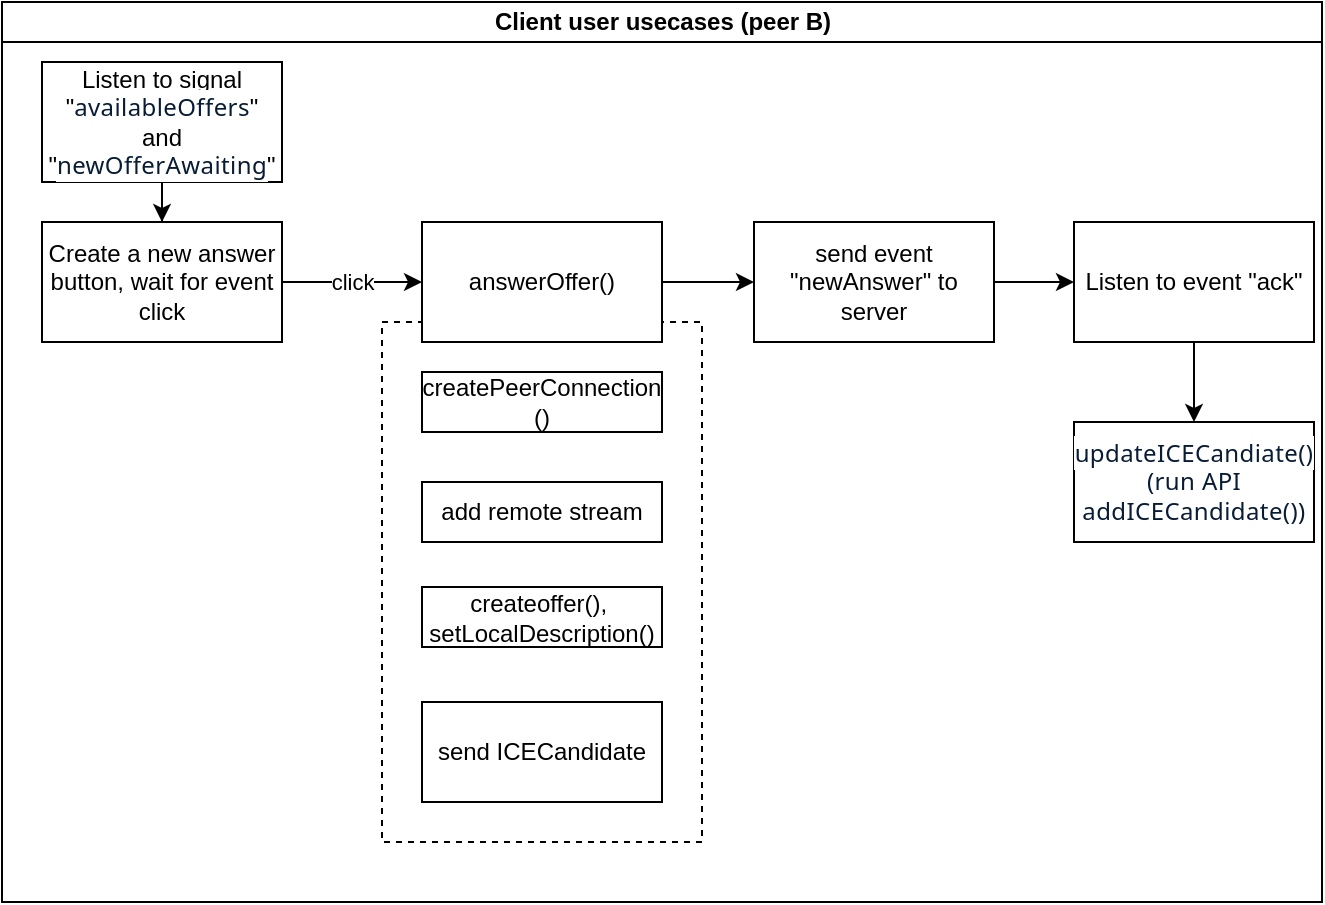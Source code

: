 <mxfile version="24.0.4" type="device">
  <diagram id="prtHgNgQTEPvFCAcTncT" name="Page-1">
    <mxGraphModel dx="954" dy="624" grid="1" gridSize="10" guides="1" tooltips="1" connect="1" arrows="1" fold="1" page="1" pageScale="1" pageWidth="827" pageHeight="1169" math="0" shadow="0">
      <root>
        <mxCell id="0" />
        <mxCell id="1" parent="0" />
        <mxCell id="dNxyNK7c78bLwvsdeMH5-11" value="Client user usecases (peer B)" style="swimlane;html=1;startSize=20;horizontal=1;containerType=tree;glass=0;" parent="1" vertex="1">
          <mxGeometry x="84" y="70" width="660" height="450" as="geometry" />
        </mxCell>
        <mxCell id="y6h-mKg5Q5mGYMtxv3kg-7" value="" style="rounded=0;whiteSpace=wrap;html=1;dashed=1;" vertex="1" parent="dNxyNK7c78bLwvsdeMH5-11">
          <mxGeometry x="190" y="160" width="160" height="260" as="geometry" />
        </mxCell>
        <mxCell id="y6h-mKg5Q5mGYMtxv3kg-10" value="createPeerConnection&lt;div&gt;()&lt;/div&gt;" style="rounded=0;whiteSpace=wrap;html=1;" vertex="1" parent="dNxyNK7c78bLwvsdeMH5-11">
          <mxGeometry x="210" y="185" width="120" height="30" as="geometry" />
        </mxCell>
        <mxCell id="y6h-mKg5Q5mGYMtxv3kg-12" value="createoffer(),&amp;nbsp;&lt;br&gt;setLocalDescription()" style="rounded=0;whiteSpace=wrap;html=1;" vertex="1" parent="dNxyNK7c78bLwvsdeMH5-11">
          <mxGeometry x="210" y="292.5" width="120" height="30" as="geometry" />
        </mxCell>
        <mxCell id="OiZnXtct43Ue3zYjEDN8-23" style="edgeStyle=orthogonalEdgeStyle;rounded=0;orthogonalLoop=1;jettySize=auto;html=1;entryX=0.5;entryY=0;entryDx=0;entryDy=0;" parent="dNxyNK7c78bLwvsdeMH5-11" source="OiZnXtct43Ue3zYjEDN8-8" target="OiZnXtct43Ue3zYjEDN8-9" edge="1">
          <mxGeometry relative="1" as="geometry" />
        </mxCell>
        <mxCell id="OiZnXtct43Ue3zYjEDN8-8" value="&lt;font style=&quot;font-size: 12px;&quot;&gt;Listen to signal &quot;&lt;span style=&quot;color: rgb(8, 28, 54); font-family: SegoeuiPc, &amp;quot;Segoe UI&amp;quot;, &amp;quot;San Francisco&amp;quot;, &amp;quot;Helvetica Neue&amp;quot;, Helvetica, &amp;quot;Lucida Grande&amp;quot;, Roboto, Ubuntu, Tahoma, &amp;quot;Microsoft Sans Serif&amp;quot;, Arial, sans-serif; letter-spacing: 0.2px; text-align: start; white-space-collapse: preserve; background-color: rgb(255, 255, 255);&quot;&gt;availableOffers&lt;/span&gt;&lt;span style=&quot;background-color: initial;&quot;&gt;&quot;&lt;br&gt;and &quot;&lt;/span&gt;&lt;span style=&quot;color: rgb(8, 28, 54); font-family: SegoeuiPc, &amp;quot;Segoe UI&amp;quot;, &amp;quot;San Francisco&amp;quot;, &amp;quot;Helvetica Neue&amp;quot;, Helvetica, &amp;quot;Lucida Grande&amp;quot;, Roboto, Ubuntu, Tahoma, &amp;quot;Microsoft Sans Serif&amp;quot;, Arial, sans-serif; letter-spacing: 0.2px; text-align: start; white-space-collapse: preserve; background-color: rgb(255, 255, 255);&quot;&gt;newOfferAwaiting&lt;/span&gt;&lt;span style=&quot;background-color: initial;&quot;&gt;&quot;&lt;/span&gt;&lt;/font&gt;" style="rounded=0;whiteSpace=wrap;html=1;" parent="dNxyNK7c78bLwvsdeMH5-11" vertex="1">
          <mxGeometry x="20" y="30" width="120" height="60" as="geometry" />
        </mxCell>
        <mxCell id="y6h-mKg5Q5mGYMtxv3kg-6" value="click" style="edgeStyle=orthogonalEdgeStyle;rounded=0;orthogonalLoop=1;jettySize=auto;html=1;entryX=0;entryY=0.5;entryDx=0;entryDy=0;" edge="1" parent="dNxyNK7c78bLwvsdeMH5-11" source="OiZnXtct43Ue3zYjEDN8-9" target="y6h-mKg5Q5mGYMtxv3kg-5">
          <mxGeometry relative="1" as="geometry" />
        </mxCell>
        <mxCell id="OiZnXtct43Ue3zYjEDN8-9" value="Create a new answer button, wait for event click" style="rounded=0;whiteSpace=wrap;html=1;" parent="dNxyNK7c78bLwvsdeMH5-11" vertex="1">
          <mxGeometry x="20" y="110" width="120" height="60" as="geometry" />
        </mxCell>
        <mxCell id="y6h-mKg5Q5mGYMtxv3kg-19" style="edgeStyle=orthogonalEdgeStyle;rounded=0;orthogonalLoop=1;jettySize=auto;html=1;" edge="1" parent="dNxyNK7c78bLwvsdeMH5-11" source="y6h-mKg5Q5mGYMtxv3kg-5" target="y6h-mKg5Q5mGYMtxv3kg-18">
          <mxGeometry relative="1" as="geometry" />
        </mxCell>
        <mxCell id="y6h-mKg5Q5mGYMtxv3kg-5" value="answerOffer()" style="rounded=0;whiteSpace=wrap;html=1;" vertex="1" parent="dNxyNK7c78bLwvsdeMH5-11">
          <mxGeometry x="210" y="110" width="120" height="60" as="geometry" />
        </mxCell>
        <mxCell id="y6h-mKg5Q5mGYMtxv3kg-15" value="add remote stream" style="rounded=0;whiteSpace=wrap;html=1;" vertex="1" parent="dNxyNK7c78bLwvsdeMH5-11">
          <mxGeometry x="210" y="240" width="120" height="30" as="geometry" />
        </mxCell>
        <mxCell id="y6h-mKg5Q5mGYMtxv3kg-17" value="send ICECandidate" style="rounded=0;whiteSpace=wrap;html=1;" vertex="1" parent="dNxyNK7c78bLwvsdeMH5-11">
          <mxGeometry x="210" y="350" width="120" height="50" as="geometry" />
        </mxCell>
        <mxCell id="y6h-mKg5Q5mGYMtxv3kg-21" style="edgeStyle=orthogonalEdgeStyle;rounded=0;orthogonalLoop=1;jettySize=auto;html=1;entryX=0;entryY=0.5;entryDx=0;entryDy=0;" edge="1" parent="dNxyNK7c78bLwvsdeMH5-11" source="y6h-mKg5Q5mGYMtxv3kg-18" target="y6h-mKg5Q5mGYMtxv3kg-20">
          <mxGeometry relative="1" as="geometry" />
        </mxCell>
        <mxCell id="y6h-mKg5Q5mGYMtxv3kg-18" value="send event &quot;newAnswer&quot; to server" style="rounded=0;whiteSpace=wrap;html=1;" vertex="1" parent="dNxyNK7c78bLwvsdeMH5-11">
          <mxGeometry x="376" y="110" width="120" height="60" as="geometry" />
        </mxCell>
        <mxCell id="y6h-mKg5Q5mGYMtxv3kg-23" style="edgeStyle=orthogonalEdgeStyle;rounded=0;orthogonalLoop=1;jettySize=auto;html=1;" edge="1" parent="dNxyNK7c78bLwvsdeMH5-11" source="y6h-mKg5Q5mGYMtxv3kg-20" target="y6h-mKg5Q5mGYMtxv3kg-22">
          <mxGeometry relative="1" as="geometry" />
        </mxCell>
        <mxCell id="y6h-mKg5Q5mGYMtxv3kg-20" value="Listen to event &quot;ack&quot;" style="rounded=0;whiteSpace=wrap;html=1;" vertex="1" parent="dNxyNK7c78bLwvsdeMH5-11">
          <mxGeometry x="536" y="110" width="120" height="60" as="geometry" />
        </mxCell>
        <mxCell id="y6h-mKg5Q5mGYMtxv3kg-22" value="&lt;span style=&quot;color: rgb(8, 28, 54); font-family: SegoeuiPc, &amp;quot;Segoe UI&amp;quot;, &amp;quot;San Francisco&amp;quot;, &amp;quot;Helvetica Neue&amp;quot;, Helvetica, &amp;quot;Lucida Grande&amp;quot;, Roboto, Ubuntu, Tahoma, &amp;quot;Microsoft Sans Serif&amp;quot;, Arial, sans-serif; letter-spacing: 0.2px; text-align: start; white-space-collapse: preserve; background-color: rgb(255, 255, 255);&quot;&gt;&lt;font style=&quot;font-size: 12px;&quot;&gt;updateICECandiate()&lt;br/&gt;(run API addICECandidate())&lt;/font&gt;&lt;/span&gt;" style="rounded=0;whiteSpace=wrap;html=1;" vertex="1" parent="dNxyNK7c78bLwvsdeMH5-11">
          <mxGeometry x="536" y="210" width="120" height="60" as="geometry" />
        </mxCell>
        <mxCell id="y6h-mKg5Q5mGYMtxv3kg-24" style="edgeStyle=orthogonalEdgeStyle;rounded=0;orthogonalLoop=1;jettySize=auto;html=1;exitX=0.5;exitY=1;exitDx=0;exitDy=0;" edge="1" parent="dNxyNK7c78bLwvsdeMH5-11" source="y6h-mKg5Q5mGYMtxv3kg-7" target="y6h-mKg5Q5mGYMtxv3kg-7">
          <mxGeometry relative="1" as="geometry" />
        </mxCell>
      </root>
    </mxGraphModel>
  </diagram>
</mxfile>

